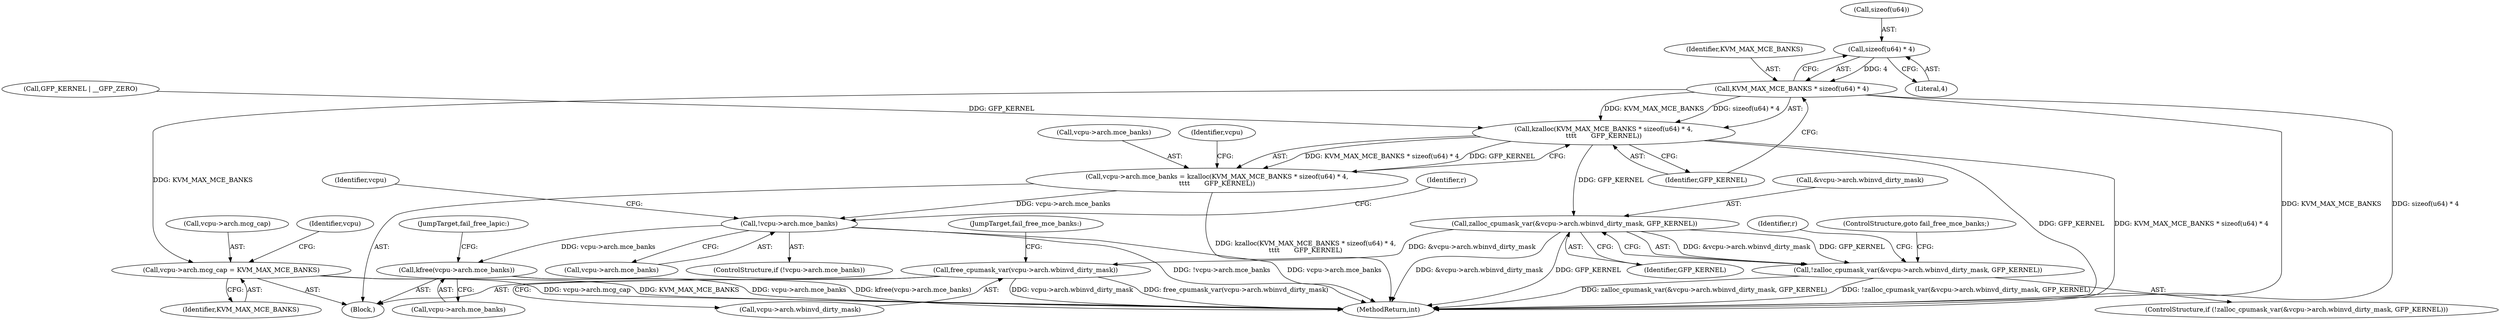 digraph "0_linux_0b79459b482e85cb7426aa7da683a9f2c97aeae1@API" {
"1000210" [label="(Call,sizeof(u64) * 4)"];
"1000208" [label="(Call,KVM_MAX_MCE_BANKS * sizeof(u64) * 4)"];
"1000207" [label="(Call,kzalloc(KVM_MAX_MCE_BANKS * sizeof(u64) * 4,\n\t\t\t\t       GFP_KERNEL))"];
"1000201" [label="(Call,vcpu->arch.mce_banks = kzalloc(KVM_MAX_MCE_BANKS * sizeof(u64) * 4,\n\t\t\t\t       GFP_KERNEL))"];
"1000216" [label="(Call,!vcpu->arch.mce_banks)"];
"1000281" [label="(Call,kfree(vcpu->arch.mce_banks))"];
"1000237" [label="(Call,zalloc_cpumask_var(&vcpu->arch.wbinvd_dirty_mask, GFP_KERNEL))"];
"1000236" [label="(Call,!zalloc_cpumask_var(&vcpu->arch.wbinvd_dirty_mask, GFP_KERNEL))"];
"1000274" [label="(Call,free_cpumask_var(vcpu->arch.wbinvd_dirty_mask))"];
"1000228" [label="(Call,vcpu->arch.mcg_cap = KVM_MAX_MCE_BANKS)"];
"1000281" [label="(Call,kfree(vcpu->arch.mce_banks))"];
"1000244" [label="(Identifier,GFP_KERNEL)"];
"1000228" [label="(Call,vcpu->arch.mcg_cap = KVM_MAX_MCE_BANKS)"];
"1000282" [label="(Call,vcpu->arch.mce_banks)"];
"1000237" [label="(Call,zalloc_cpumask_var(&vcpu->arch.wbinvd_dirty_mask, GFP_KERNEL))"];
"1000235" [label="(ControlStructure,if (!zalloc_cpumask_var(&vcpu->arch.wbinvd_dirty_mask, GFP_KERNEL)))"];
"1000216" [label="(Call,!vcpu->arch.mce_banks)"];
"1000219" [label="(Identifier,vcpu)"];
"1000209" [label="(Identifier,KVM_MAX_MCE_BANKS)"];
"1000275" [label="(Call,vcpu->arch.wbinvd_dirty_mask)"];
"1000280" [label="(JumpTarget,fail_free_mce_banks:)"];
"1000229" [label="(Call,vcpu->arch.mcg_cap)"];
"1000274" [label="(Call,free_cpumask_var(vcpu->arch.wbinvd_dirty_mask))"];
"1000202" [label="(Call,vcpu->arch.mce_banks)"];
"1000211" [label="(Call,sizeof(u64))"];
"1000287" [label="(JumpTarget,fail_free_lapic:)"];
"1000305" [label="(MethodReturn,int)"];
"1000152" [label="(Call,GFP_KERNEL | __GFP_ZERO)"];
"1000207" [label="(Call,kzalloc(KVM_MAX_MCE_BANKS * sizeof(u64) * 4,\n\t\t\t\t       GFP_KERNEL))"];
"1000238" [label="(Call,&vcpu->arch.wbinvd_dirty_mask)"];
"1000102" [label="(Block,)"];
"1000201" [label="(Call,vcpu->arch.mce_banks = kzalloc(KVM_MAX_MCE_BANKS * sizeof(u64) * 4,\n\t\t\t\t       GFP_KERNEL))"];
"1000231" [label="(Identifier,vcpu)"];
"1000241" [label="(Identifier,vcpu)"];
"1000214" [label="(Identifier,GFP_KERNEL)"];
"1000236" [label="(Call,!zalloc_cpumask_var(&vcpu->arch.wbinvd_dirty_mask, GFP_KERNEL))"];
"1000247" [label="(Identifier,r)"];
"1000217" [label="(Call,vcpu->arch.mce_banks)"];
"1000234" [label="(Identifier,KVM_MAX_MCE_BANKS)"];
"1000224" [label="(Identifier,r)"];
"1000245" [label="(ControlStructure,goto fail_free_mce_banks;)"];
"1000208" [label="(Call,KVM_MAX_MCE_BANKS * sizeof(u64) * 4)"];
"1000213" [label="(Literal,4)"];
"1000210" [label="(Call,sizeof(u64) * 4)"];
"1000215" [label="(ControlStructure,if (!vcpu->arch.mce_banks))"];
"1000210" -> "1000208"  [label="AST: "];
"1000210" -> "1000213"  [label="CFG: "];
"1000211" -> "1000210"  [label="AST: "];
"1000213" -> "1000210"  [label="AST: "];
"1000208" -> "1000210"  [label="CFG: "];
"1000210" -> "1000208"  [label="DDG: 4"];
"1000208" -> "1000207"  [label="AST: "];
"1000209" -> "1000208"  [label="AST: "];
"1000214" -> "1000208"  [label="CFG: "];
"1000208" -> "1000305"  [label="DDG: KVM_MAX_MCE_BANKS"];
"1000208" -> "1000305"  [label="DDG: sizeof(u64) * 4"];
"1000208" -> "1000207"  [label="DDG: KVM_MAX_MCE_BANKS"];
"1000208" -> "1000207"  [label="DDG: sizeof(u64) * 4"];
"1000208" -> "1000228"  [label="DDG: KVM_MAX_MCE_BANKS"];
"1000207" -> "1000201"  [label="AST: "];
"1000207" -> "1000214"  [label="CFG: "];
"1000214" -> "1000207"  [label="AST: "];
"1000201" -> "1000207"  [label="CFG: "];
"1000207" -> "1000305"  [label="DDG: GFP_KERNEL"];
"1000207" -> "1000305"  [label="DDG: KVM_MAX_MCE_BANKS * sizeof(u64) * 4"];
"1000207" -> "1000201"  [label="DDG: KVM_MAX_MCE_BANKS * sizeof(u64) * 4"];
"1000207" -> "1000201"  [label="DDG: GFP_KERNEL"];
"1000152" -> "1000207"  [label="DDG: GFP_KERNEL"];
"1000207" -> "1000237"  [label="DDG: GFP_KERNEL"];
"1000201" -> "1000102"  [label="AST: "];
"1000202" -> "1000201"  [label="AST: "];
"1000219" -> "1000201"  [label="CFG: "];
"1000201" -> "1000305"  [label="DDG: kzalloc(KVM_MAX_MCE_BANKS * sizeof(u64) * 4,\n\t\t\t\t       GFP_KERNEL)"];
"1000201" -> "1000216"  [label="DDG: vcpu->arch.mce_banks"];
"1000216" -> "1000215"  [label="AST: "];
"1000216" -> "1000217"  [label="CFG: "];
"1000217" -> "1000216"  [label="AST: "];
"1000224" -> "1000216"  [label="CFG: "];
"1000231" -> "1000216"  [label="CFG: "];
"1000216" -> "1000305"  [label="DDG: !vcpu->arch.mce_banks"];
"1000216" -> "1000305"  [label="DDG: vcpu->arch.mce_banks"];
"1000216" -> "1000281"  [label="DDG: vcpu->arch.mce_banks"];
"1000281" -> "1000102"  [label="AST: "];
"1000281" -> "1000282"  [label="CFG: "];
"1000282" -> "1000281"  [label="AST: "];
"1000287" -> "1000281"  [label="CFG: "];
"1000281" -> "1000305"  [label="DDG: vcpu->arch.mce_banks"];
"1000281" -> "1000305"  [label="DDG: kfree(vcpu->arch.mce_banks)"];
"1000237" -> "1000236"  [label="AST: "];
"1000237" -> "1000244"  [label="CFG: "];
"1000238" -> "1000237"  [label="AST: "];
"1000244" -> "1000237"  [label="AST: "];
"1000236" -> "1000237"  [label="CFG: "];
"1000237" -> "1000305"  [label="DDG: &vcpu->arch.wbinvd_dirty_mask"];
"1000237" -> "1000305"  [label="DDG: GFP_KERNEL"];
"1000237" -> "1000236"  [label="DDG: &vcpu->arch.wbinvd_dirty_mask"];
"1000237" -> "1000236"  [label="DDG: GFP_KERNEL"];
"1000237" -> "1000274"  [label="DDG: &vcpu->arch.wbinvd_dirty_mask"];
"1000236" -> "1000235"  [label="AST: "];
"1000245" -> "1000236"  [label="CFG: "];
"1000247" -> "1000236"  [label="CFG: "];
"1000236" -> "1000305"  [label="DDG: zalloc_cpumask_var(&vcpu->arch.wbinvd_dirty_mask, GFP_KERNEL)"];
"1000236" -> "1000305"  [label="DDG: !zalloc_cpumask_var(&vcpu->arch.wbinvd_dirty_mask, GFP_KERNEL)"];
"1000274" -> "1000102"  [label="AST: "];
"1000274" -> "1000275"  [label="CFG: "];
"1000275" -> "1000274"  [label="AST: "];
"1000280" -> "1000274"  [label="CFG: "];
"1000274" -> "1000305"  [label="DDG: vcpu->arch.wbinvd_dirty_mask"];
"1000274" -> "1000305"  [label="DDG: free_cpumask_var(vcpu->arch.wbinvd_dirty_mask)"];
"1000228" -> "1000102"  [label="AST: "];
"1000228" -> "1000234"  [label="CFG: "];
"1000229" -> "1000228"  [label="AST: "];
"1000234" -> "1000228"  [label="AST: "];
"1000241" -> "1000228"  [label="CFG: "];
"1000228" -> "1000305"  [label="DDG: vcpu->arch.mcg_cap"];
"1000228" -> "1000305"  [label="DDG: KVM_MAX_MCE_BANKS"];
}
